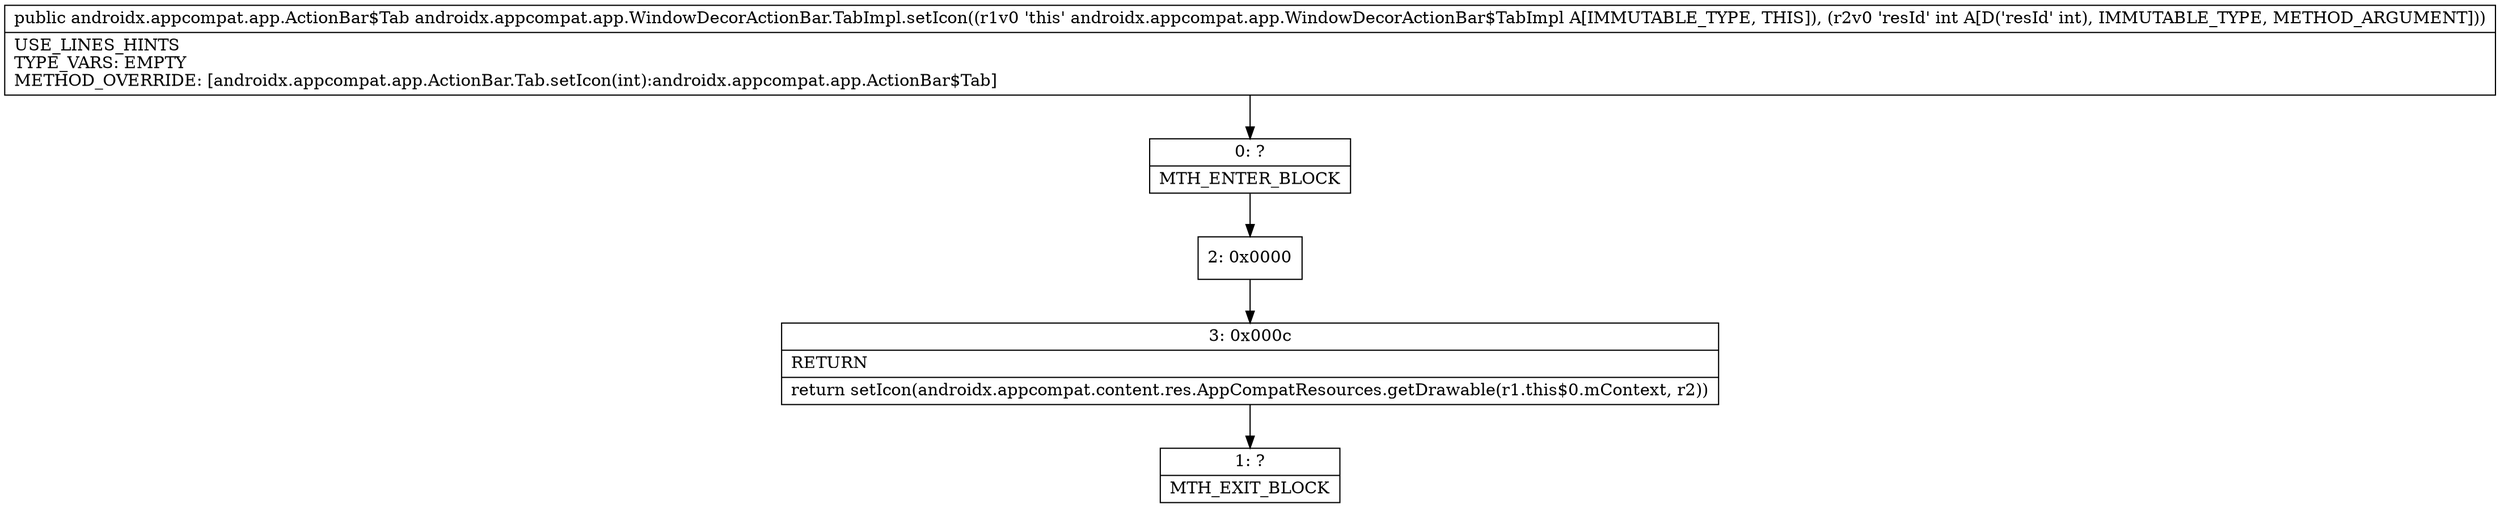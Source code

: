 digraph "CFG forandroidx.appcompat.app.WindowDecorActionBar.TabImpl.setIcon(I)Landroidx\/appcompat\/app\/ActionBar$Tab;" {
Node_0 [shape=record,label="{0\:\ ?|MTH_ENTER_BLOCK\l}"];
Node_2 [shape=record,label="{2\:\ 0x0000}"];
Node_3 [shape=record,label="{3\:\ 0x000c|RETURN\l|return setIcon(androidx.appcompat.content.res.AppCompatResources.getDrawable(r1.this$0.mContext, r2))\l}"];
Node_1 [shape=record,label="{1\:\ ?|MTH_EXIT_BLOCK\l}"];
MethodNode[shape=record,label="{public androidx.appcompat.app.ActionBar$Tab androidx.appcompat.app.WindowDecorActionBar.TabImpl.setIcon((r1v0 'this' androidx.appcompat.app.WindowDecorActionBar$TabImpl A[IMMUTABLE_TYPE, THIS]), (r2v0 'resId' int A[D('resId' int), IMMUTABLE_TYPE, METHOD_ARGUMENT]))  | USE_LINES_HINTS\lTYPE_VARS: EMPTY\lMETHOD_OVERRIDE: [androidx.appcompat.app.ActionBar.Tab.setIcon(int):androidx.appcompat.app.ActionBar$Tab]\l}"];
MethodNode -> Node_0;Node_0 -> Node_2;
Node_2 -> Node_3;
Node_3 -> Node_1;
}

